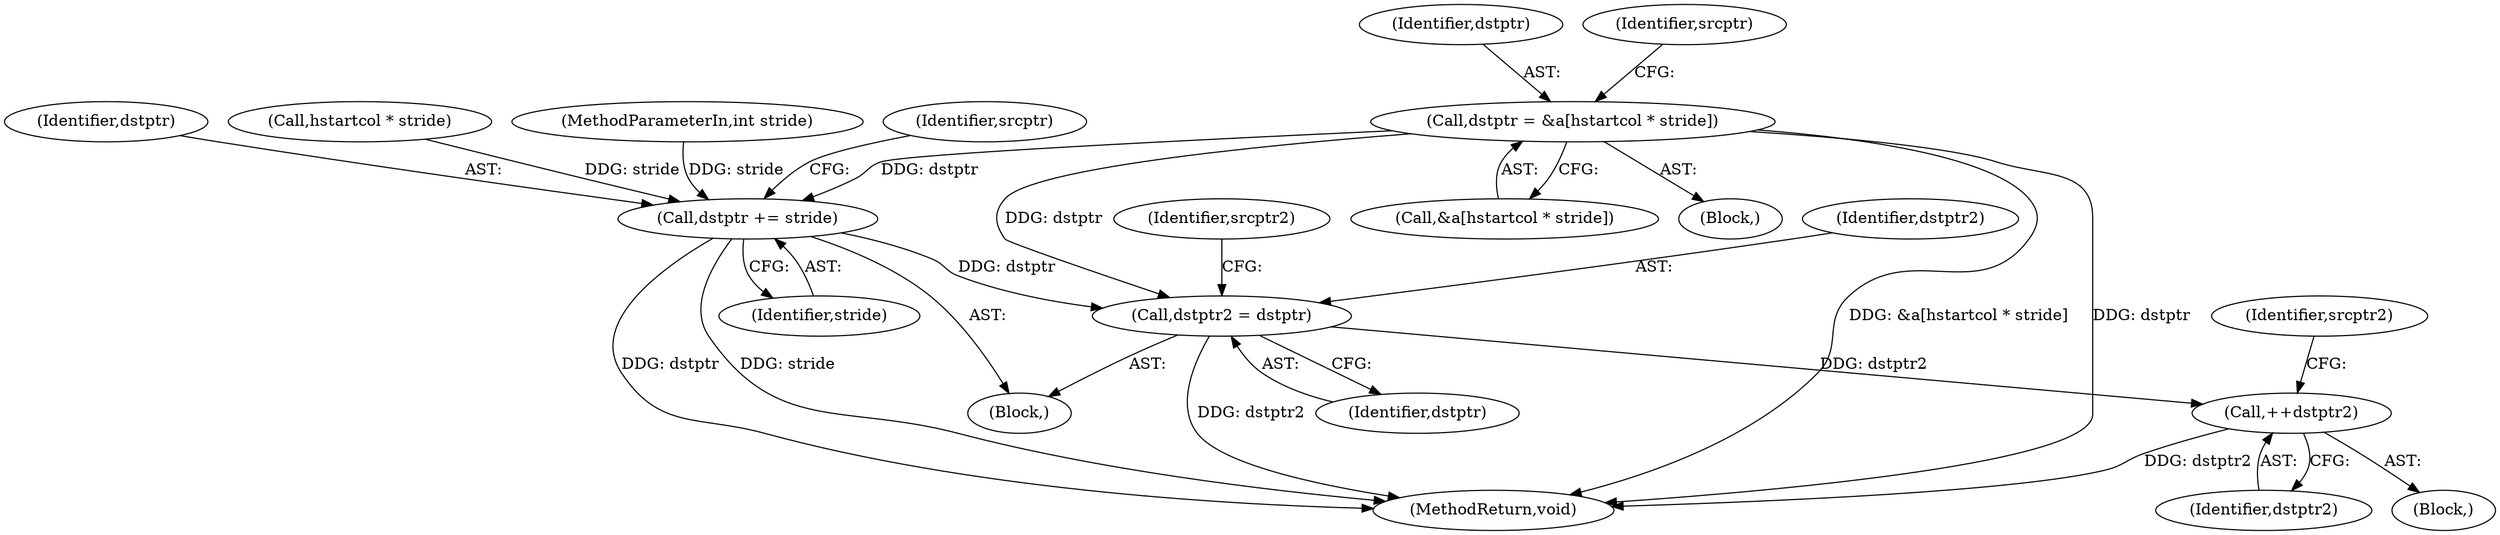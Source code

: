 digraph "0_jasper_4a59cfaf9ab3d48fca4a15c0d2674bf7138e3d1a_1@array" {
"1000287" [label="(Call,dstptr = &a[hstartcol * stride])"];
"1000307" [label="(Call,dstptr2 = dstptr)"];
"1000328" [label="(Call,++dstptr2)"];
"1000332" [label="(Call,dstptr += stride)"];
"1000306" [label="(Block,)"];
"1000334" [label="(Identifier,stride)"];
"1000322" [label="(Block,)"];
"1000336" [label="(Identifier,srcptr)"];
"1000311" [label="(Identifier,srcptr2)"];
"1000307" [label="(Call,dstptr2 = dstptr)"];
"1000345" [label="(MethodReturn,void)"];
"1000328" [label="(Call,++dstptr2)"];
"1000333" [label="(Identifier,dstptr)"];
"1000288" [label="(Identifier,dstptr)"];
"1000296" [label="(Identifier,srcptr)"];
"1000289" [label="(Call,&a[hstartcol * stride])"];
"1000292" [label="(Call,hstartcol * stride)"];
"1000150" [label="(Block,)"];
"1000287" [label="(Call,dstptr = &a[hstartcol * stride])"];
"1000308" [label="(Identifier,dstptr2)"];
"1000332" [label="(Call,dstptr += stride)"];
"1000329" [label="(Identifier,dstptr2)"];
"1000109" [label="(MethodParameterIn,int stride)"];
"1000331" [label="(Identifier,srcptr2)"];
"1000309" [label="(Identifier,dstptr)"];
"1000287" -> "1000150"  [label="AST: "];
"1000287" -> "1000289"  [label="CFG: "];
"1000288" -> "1000287"  [label="AST: "];
"1000289" -> "1000287"  [label="AST: "];
"1000296" -> "1000287"  [label="CFG: "];
"1000287" -> "1000345"  [label="DDG: &a[hstartcol * stride]"];
"1000287" -> "1000345"  [label="DDG: dstptr"];
"1000287" -> "1000307"  [label="DDG: dstptr"];
"1000287" -> "1000332"  [label="DDG: dstptr"];
"1000307" -> "1000306"  [label="AST: "];
"1000307" -> "1000309"  [label="CFG: "];
"1000308" -> "1000307"  [label="AST: "];
"1000309" -> "1000307"  [label="AST: "];
"1000311" -> "1000307"  [label="CFG: "];
"1000307" -> "1000345"  [label="DDG: dstptr2"];
"1000332" -> "1000307"  [label="DDG: dstptr"];
"1000307" -> "1000328"  [label="DDG: dstptr2"];
"1000328" -> "1000322"  [label="AST: "];
"1000328" -> "1000329"  [label="CFG: "];
"1000329" -> "1000328"  [label="AST: "];
"1000331" -> "1000328"  [label="CFG: "];
"1000328" -> "1000345"  [label="DDG: dstptr2"];
"1000332" -> "1000306"  [label="AST: "];
"1000332" -> "1000334"  [label="CFG: "];
"1000333" -> "1000332"  [label="AST: "];
"1000334" -> "1000332"  [label="AST: "];
"1000336" -> "1000332"  [label="CFG: "];
"1000332" -> "1000345"  [label="DDG: stride"];
"1000332" -> "1000345"  [label="DDG: dstptr"];
"1000292" -> "1000332"  [label="DDG: stride"];
"1000109" -> "1000332"  [label="DDG: stride"];
}
